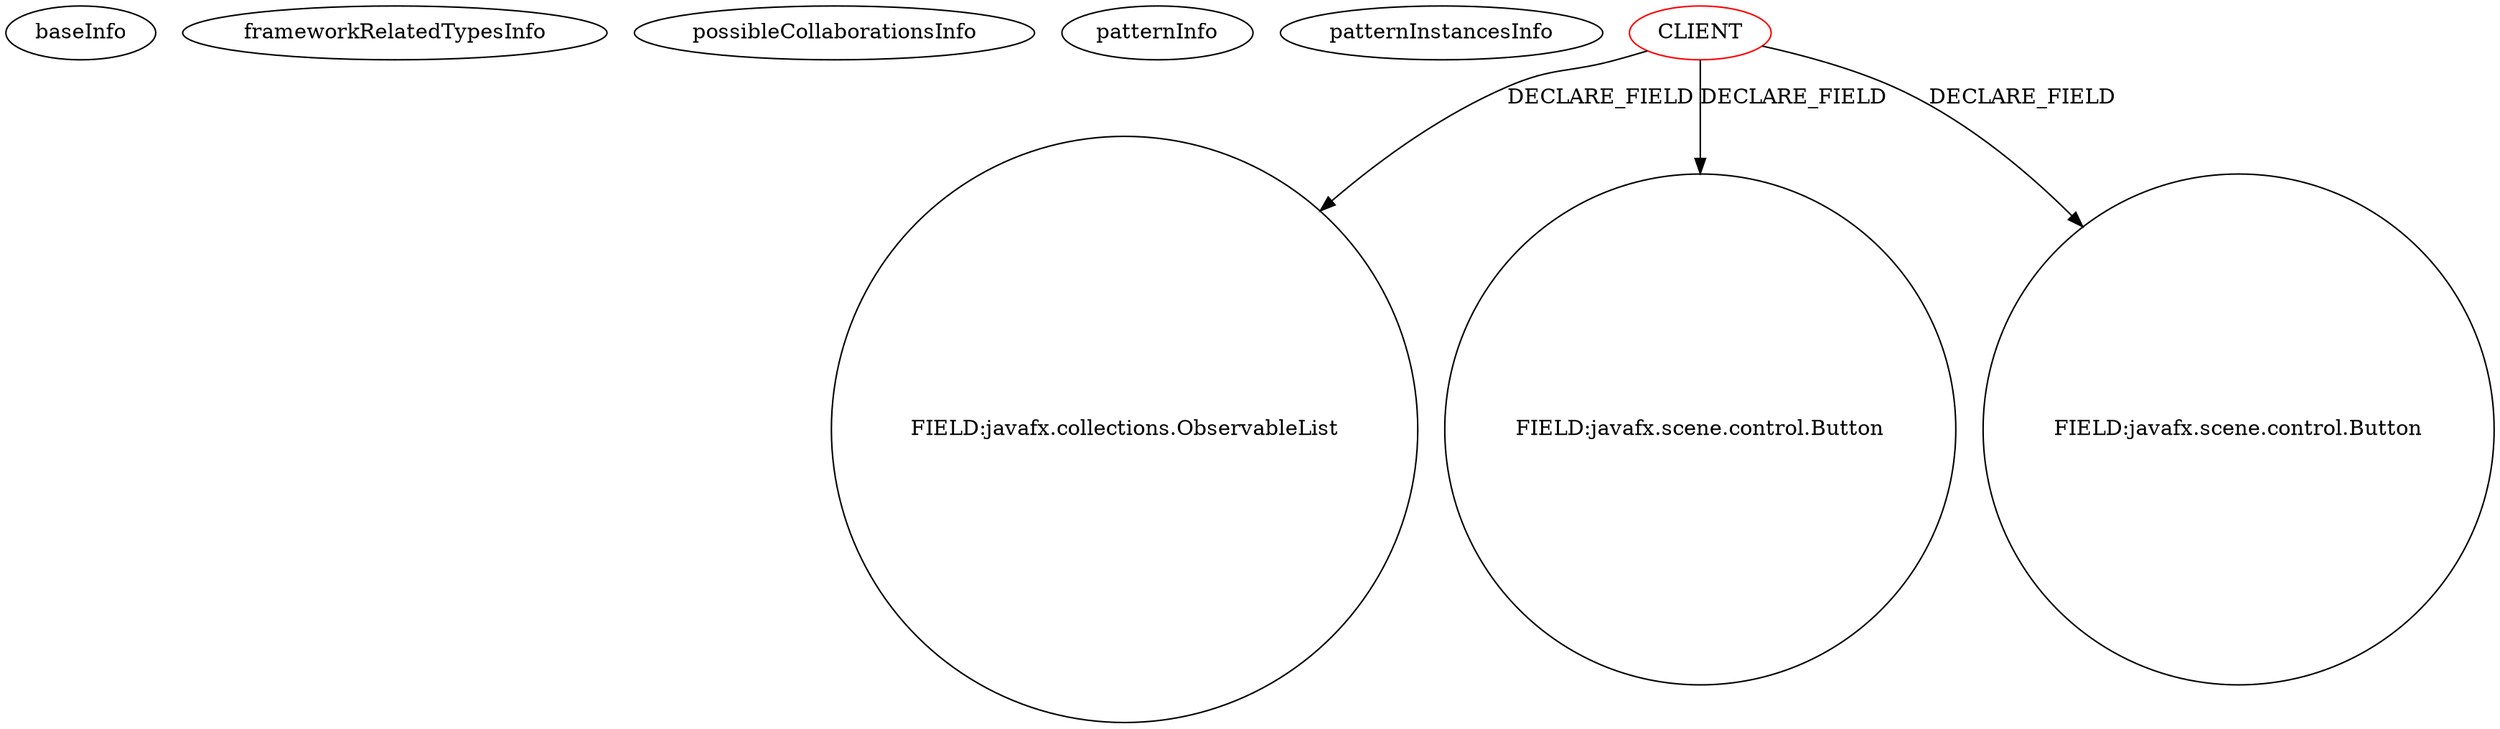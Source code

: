 digraph {
baseInfo[graphId=582,category="pattern",isAnonymous=false,possibleRelation=false]
frameworkRelatedTypesInfo[]
possibleCollaborationsInfo[]
patternInfo[frequency=32.0,patternRootClient=0]
patternInstancesInfo[0="amonker-Trans~/amonker-Trans/Trans-master/src/cn/jingyun/trans/Project.java~Project~1849",1="amr390-SAT~/amr390-SAT/SAT-master/src/satcucharitas/SatMainViewController.java~SatMainViewController~1853",2="taylorthurlow-panda~/taylorthurlow-panda/panda-master/src/edu/TaylorThurlow/WindowMainController.java~WindowMainController~4508",3="sergiohpl-PMS~/sergiohpl-PMS/PMS-master/IssueTrackingLite/src/issuetrackinglite/IssueTrackingLiteController.java~IssueTrackingLiteController~4152",4="amonker-Trans~/amonker-Trans/Trans-master/src/cn/jingyun/trans/MainPane.java~MainPane~1847",5="henrik-bak-scbuildplanner~/henrik-bak-scbuildplanner/scbuildplanner-master/src/main/java/com/ezzored/starcraftbuildplanner/controller/MainWindowController.java~MainWindowController~2923",6="djapal-sfvchecker~/djapal-sfvchecker/sfvchecker-master/src/gr/djapal/sfv/SFVCheckerApplication.java~SFVCheckerApplication~2512",7="santi-gonzalez-javafx-tutos~/santi-gonzalez-javafx-tutos/javafx-tutos-master/IssueTrackingLite/src/issuetrackinglite/IssueTrackingLiteController.java~IssueTrackingLiteController~4083",8="bianconejo-CEFX~/bianconejo-CEFX/CEFX-master/src/cefx/CEGestionRemisesController.java~CEGestionRemisesController~2018",9="bianconejo-CEFX~/bianconejo-CEFX/CEFX-master/src/cefx/CEPrincipalController.java~CEPrincipalController~2114",10="Fisiu-skontrumFx~/Fisiu-skontrumFx/skontrumFx-master/skontrumFxApp/src/application/SkontrumController.java~SkontrumController~457",11="hock323-eventManager~/hock323-eventManager/EventManager-master/src/eventManager/controller/pokerTournament/TournamentController.java~TournamentController~3009",12="JustinAarden-C2J-Stamboom~/JustinAarden-C2J-Stamboom/C2J-Stamboom-master/src/stamboom/gui/StamboomFXController.java~StamboomFXController~734",13="Technius-Starbound-Mod-Toolkit~/Technius-Starbound-Mod-Toolkit/Starbound-Mod-Toolkit-master/src/main/java/co/technius/starboundmodtoolkit/mod/assetpane/RecipeAssetPane.java~RecipeAssetPane~1429",14="amonker-Trans~/amonker-Trans/Trans-master/src/cn/jingyun/trans/FFmpegArgumentsManagerPane.java~FFmpegArgumentsManagerPane~1846",15="diogocs1-FPessoais~/diogocs1-FPessoais/FPessoais-master/FinancasPessoais/src/app/controllers/HomeController.java~HomeController~2490",16="ChrisWongAtCUHK-JavaFX~/ChrisWongAtCUHK-JavaFX/JavaFX-master/IssueTrackingLite/src/issuetrackinglite/IssueTrackingLiteController.java~IssueTrackingLiteController~240",17="demibenari-cd-catalog~/demibenari-cd-catalog/cd-catalog-master/src/cd/catalog/MainFormController.java~MainFormController~2392",18="Tsaru-Java-MP3-Visualizations~/Tsaru-Java-MP3-Visualizations/Java-MP3-Visualizations-master/mp3 Visualization/src/VisualizationInterface.java~VisualizationInterface~1511",19="bianconejo-CEFX~/bianconejo-CEFX/CEFX-master/src/cefx/CECommandeController.java~CECommandeController~2084",20="mrempala-sp~/mrempala-sp/sp-master/src/application/VcSetupSquibGroups.java~VcSetupSquibGroups~3676",21="JoshuaHanrahan-DVDCollectionApp~/JoshuaHanrahan-DVDCollectionApp/DVDCollectionApp-master/src/dvdcollectionapp/view/DvdcollectionappfxmlController.java~DvdcollectionappfxmlController~728",22="hock323-eventManager~/hock323-eventManager/EventManager-master/src/eventManager/controller/pokerTournament/PrizesController.java~PrizesController~2951",23="killjoy64-Scouting~/killjoy64-Scouting/Scouting-master/Robotics Scouting MatchList Creator/src/org/petoskeypaladins/scouting/matchlist/Controller.java~Controller~3460",24="tgregerson-lc3~/tgregerson-lc3/lc3-master/LC3Sim/src/lc3sim/ui/UIFXMain.java~UIFXMain~4520",25="DOOOOOM-jmpd-shared~/DOOOOOM-jmpd-shared/jmpd-shared-master/src/dooooom/jmpd/client/gui/javafx/MainViewController.java~MainViewController~294",26="mouradsaadi-LO23-IHM~/mouradsaadi-LO23-IHM/LO23-IHM-master/Sudoku-IHM/src/sudoko/ihm/vue/FXMLDocumentController.java~FXMLDocumentController~3651",27="stoeffu-LotterySystem~/stoeffu-LotterySystem/LotterySystem-master/src/gui/Controller.java~Controller~4315",28="making-todo-tsa~/making-todo-tsa/todo-tsa-master/todo-fx/src/main/java/todo/app/TodoController.java~TodoController~3522",29="matanghuy-SPCA~/matanghuy-SPCA/SPCA-master/SPCA/src/controllers/TransController.java~TransController~3572",30="gleba-cppoints~/gleba-cppoints/cppoints-master/src/cpapp/view/ReadFormController.java~ReadFormController~2757",31="crosswords-testEnvironment~/crosswords-testEnvironment/testEnvironment-master/src/GUI/MainController.java~MainController~2315"]
35[label="FIELD:javafx.collections.ObservableList",vertexType="FIELD_DECLARATION",isFrameworkType=false,shape=circle]
0[label="CLIENT",vertexType="ROOT_CLIENT_CLASS_DECLARATION",isFrameworkType=false,color=red]
13[label="FIELD:javafx.scene.control.Button",vertexType="FIELD_DECLARATION",isFrameworkType=false,shape=circle]
19[label="FIELD:javafx.scene.control.Button",vertexType="FIELD_DECLARATION",isFrameworkType=false,shape=circle]
0->19[label="DECLARE_FIELD"]
0->35[label="DECLARE_FIELD"]
0->13[label="DECLARE_FIELD"]
}
